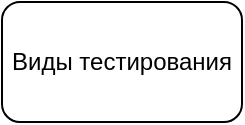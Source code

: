 <mxfile version="16.6.4" type="github">
  <diagram id="4tfmIN7OKAYoD6fp-gIe" name="Page-1">
    <mxGraphModel dx="1422" dy="762" grid="1" gridSize="10" guides="1" tooltips="1" connect="1" arrows="1" fold="1" page="1" pageScale="1" pageWidth="827" pageHeight="1169" math="0" shadow="0">
      <root>
        <mxCell id="0" />
        <mxCell id="1" parent="0" />
        <object label="&lt;font style=&quot;vertical-align: inherit&quot;&gt;&lt;font style=&quot;vertical-align: inherit&quot;&gt;Виды тестирования&lt;/font&gt;&lt;/font&gt;" Значение="Данная процедура..." id="R14gxlKBAzf3O25LpnHq-1">
          <mxCell style="rounded=1;whiteSpace=wrap;html=1;comic=0;" vertex="1" parent="1">
            <mxGeometry x="260" y="110" width="120" height="60" as="geometry" />
          </mxCell>
        </object>
      </root>
    </mxGraphModel>
  </diagram>
</mxfile>
